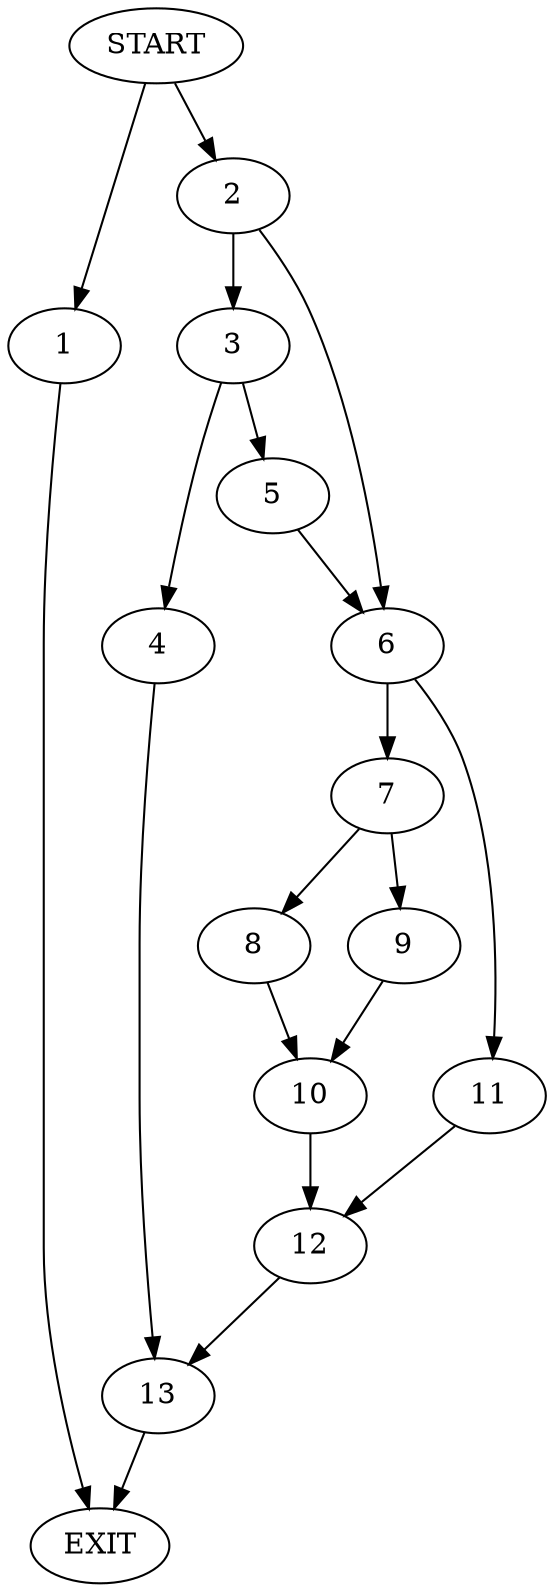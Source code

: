 digraph { 
0 [label="START"];
1;
2;
3;
4;
5;
6;
7;
8;
9;
10;
11;
12;
13;
14[label="EXIT"];
0 -> 1;
0 -> 2;
1 -> 14;
2 -> 3;
2 -> 6;
3 -> 5;
3 -> 4;
4 -> 13;
5 -> 6;
6 -> 7;
6 -> 11;
7 -> 8;
7 -> 9;
8 -> 10;
9 -> 10;
10 -> 12;
11 -> 12;
12 -> 13;
13 -> 14;
}
